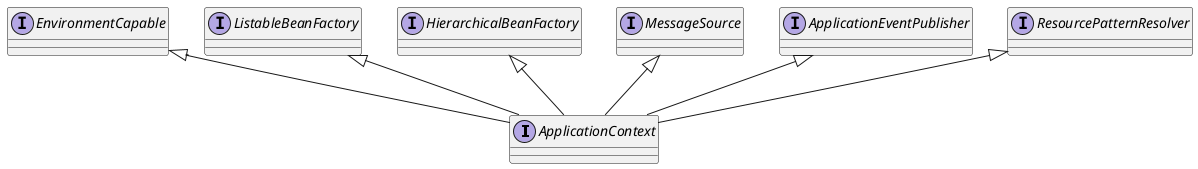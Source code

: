 @startuml
'https://plantuml.com/class-diagram


interface ApplicationContext

interface EnvironmentCapable
interface ListableBeanFactory
interface HierarchicalBeanFactory
interface MessageSource
interface ApplicationEventPublisher
interface ResourcePatternResolver

EnvironmentCapable <|-- ApplicationContext
MessageSource <|-- ApplicationContext
ApplicationEventPublisher <|-- ApplicationContext
ResourcePatternResolver <|-- ApplicationContext

ListableBeanFactory <|-- ApplicationContext
HierarchicalBeanFactory <|-- ApplicationContext
@enduml
